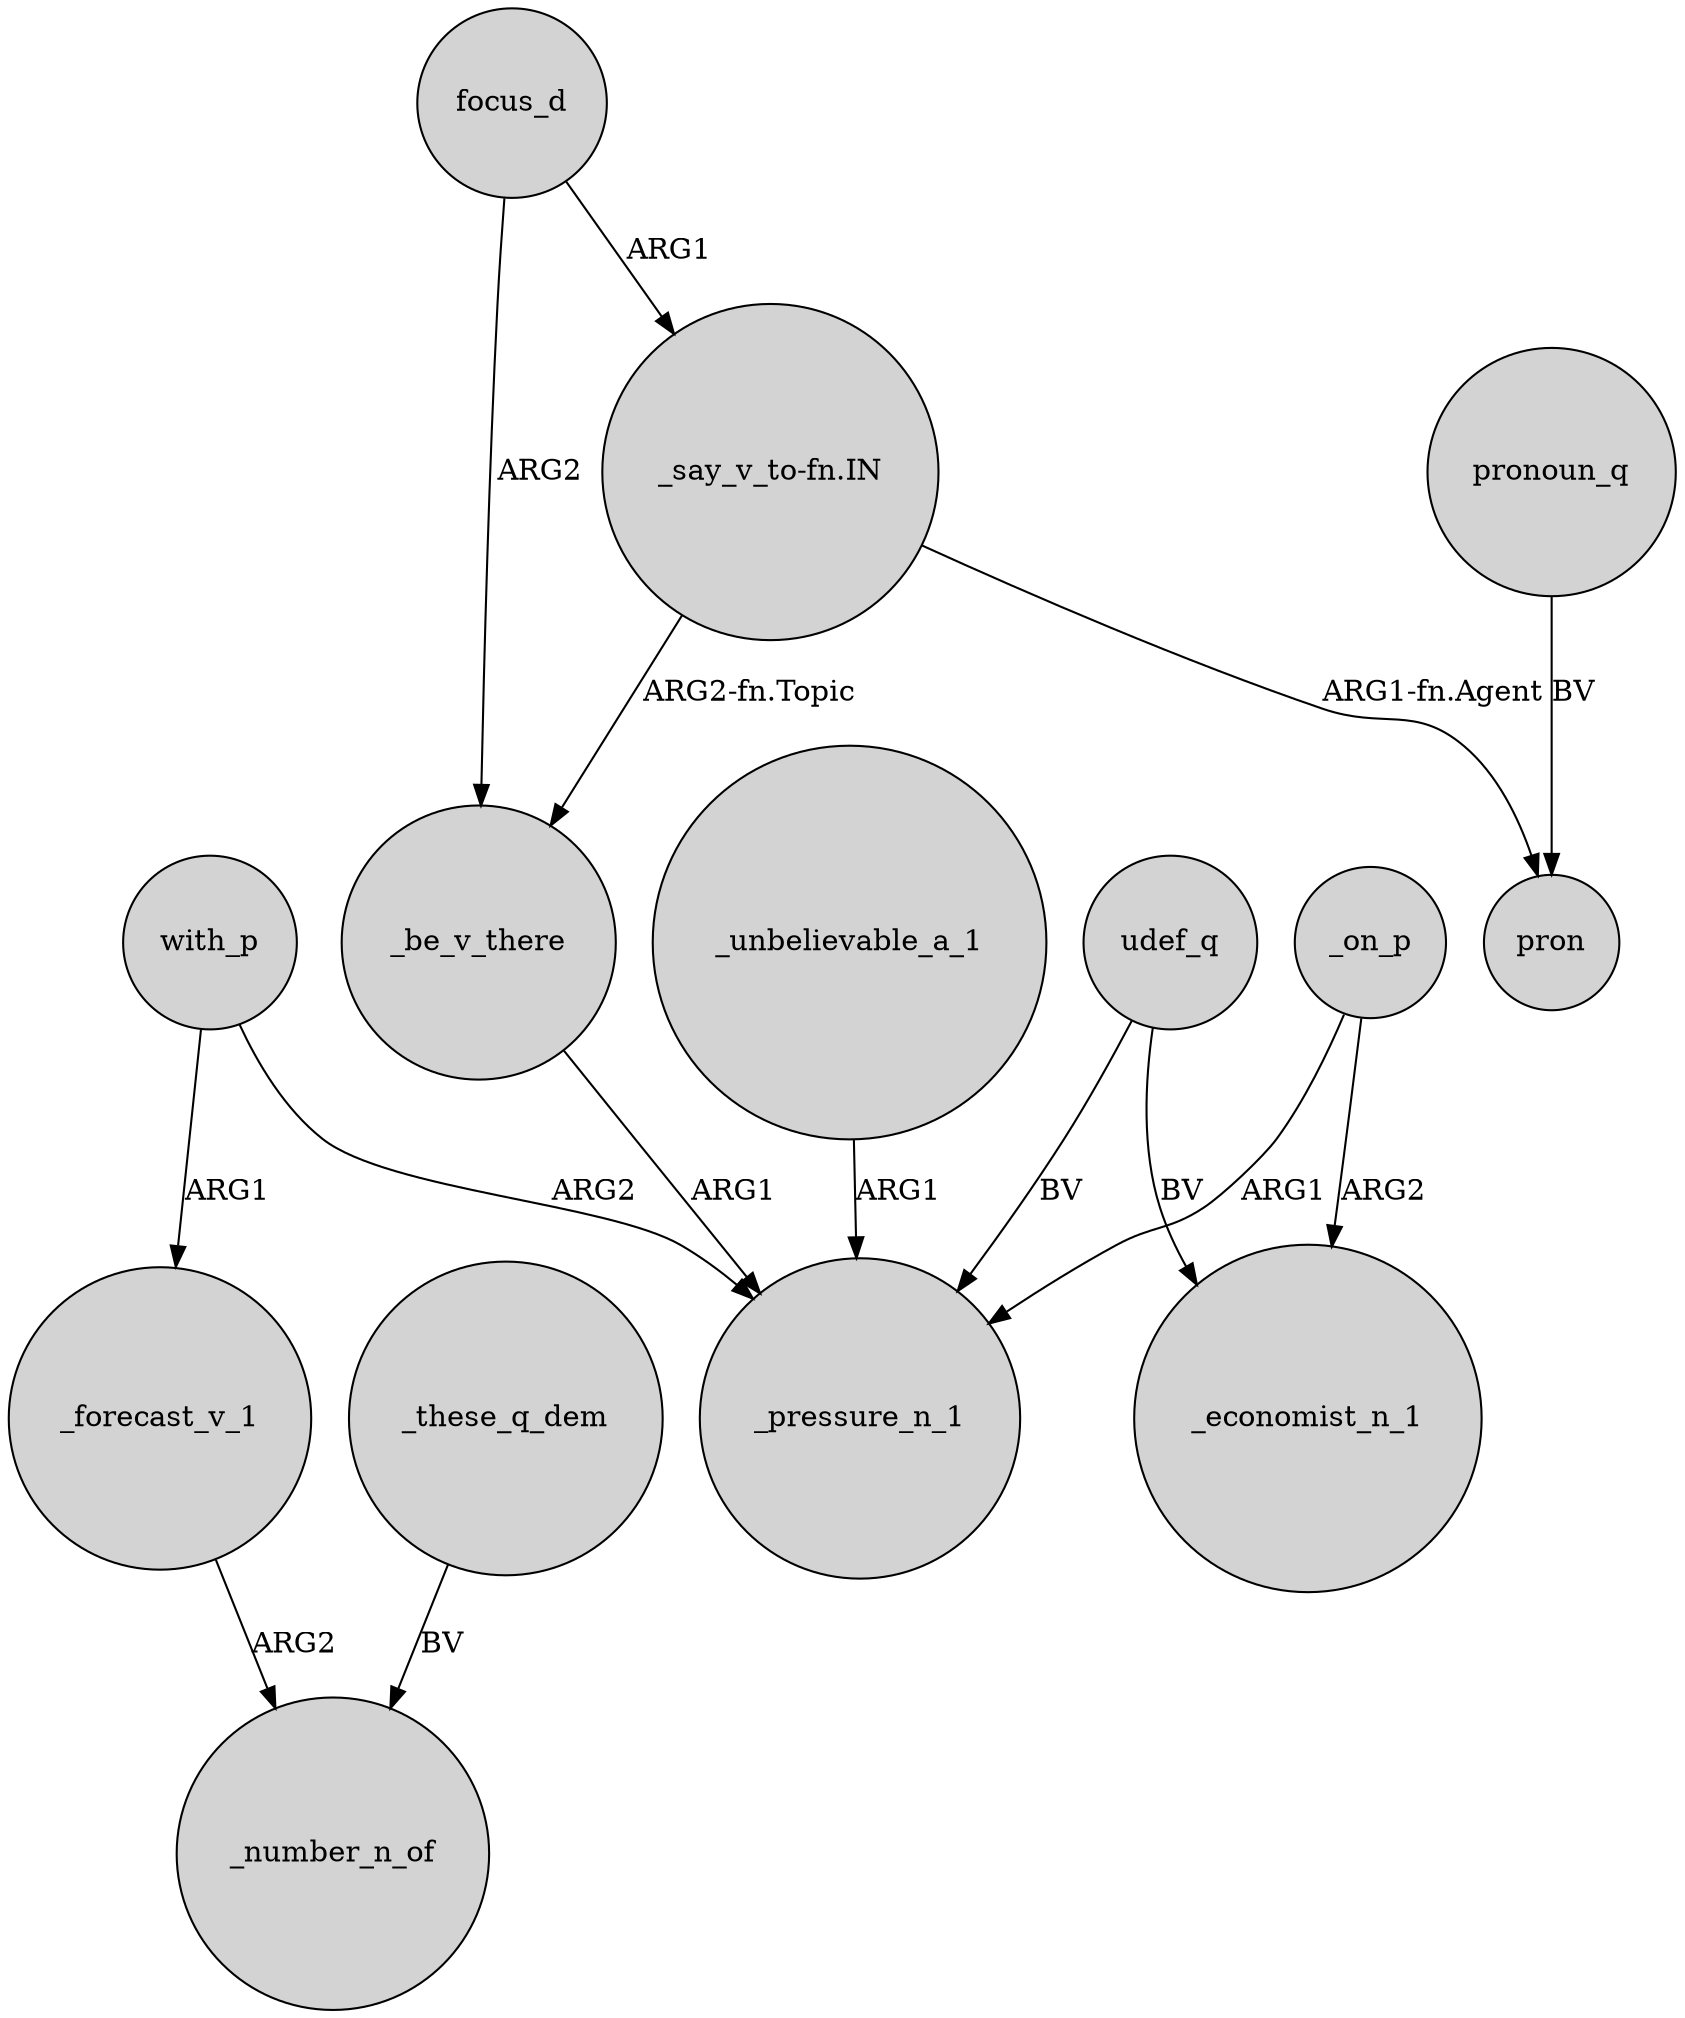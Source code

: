 digraph {
	node [shape=circle style=filled]
	udef_q -> _pressure_n_1 [label=BV]
	_unbelievable_a_1 -> _pressure_n_1 [label=ARG1]
	_these_q_dem -> _number_n_of [label=BV]
	_forecast_v_1 -> _number_n_of [label=ARG2]
	with_p -> _forecast_v_1 [label=ARG1]
	udef_q -> _economist_n_1 [label=BV]
	with_p -> _pressure_n_1 [label=ARG2]
	"_say_v_to-fn.IN" -> _be_v_there [label="ARG2-fn.Topic"]
	_be_v_there -> _pressure_n_1 [label=ARG1]
	_on_p -> _pressure_n_1 [label=ARG1]
	_on_p -> _economist_n_1 [label=ARG2]
	focus_d -> _be_v_there [label=ARG2]
	focus_d -> "_say_v_to-fn.IN" [label=ARG1]
	"_say_v_to-fn.IN" -> pron [label="ARG1-fn.Agent"]
	pronoun_q -> pron [label=BV]
}
